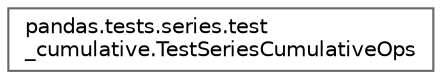 digraph "Graphical Class Hierarchy"
{
 // LATEX_PDF_SIZE
  bgcolor="transparent";
  edge [fontname=Helvetica,fontsize=10,labelfontname=Helvetica,labelfontsize=10];
  node [fontname=Helvetica,fontsize=10,shape=box,height=0.2,width=0.4];
  rankdir="LR";
  Node0 [id="Node000000",label="pandas.tests.series.test\l_cumulative.TestSeriesCumulativeOps",height=0.2,width=0.4,color="grey40", fillcolor="white", style="filled",URL="$d8/d06/classpandas_1_1tests_1_1series_1_1test__cumulative_1_1TestSeriesCumulativeOps.html",tooltip=" "];
}
